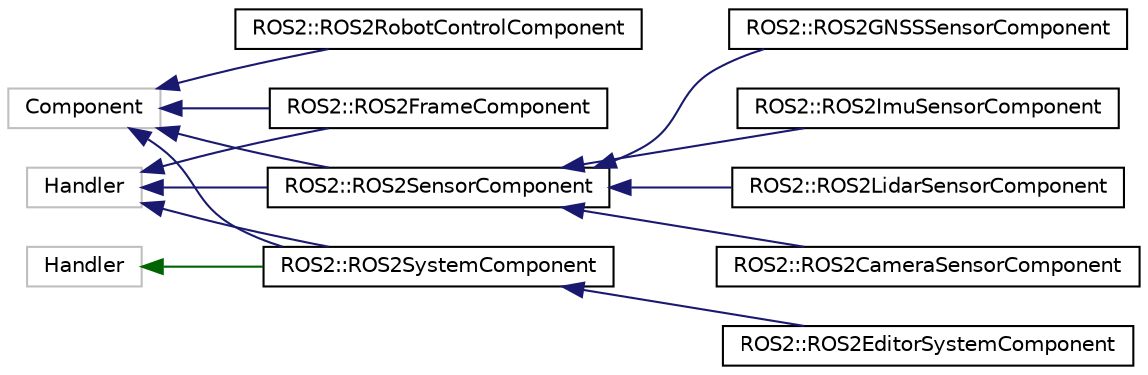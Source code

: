 digraph "Graphical Class Hierarchy"
{
 // LATEX_PDF_SIZE
  edge [fontname="Helvetica",fontsize="10",labelfontname="Helvetica",labelfontsize="10"];
  node [fontname="Helvetica",fontsize="10",shape=record];
  rankdir="LR";
  Node48 [label="Component",height=0.2,width=0.4,color="grey75", fillcolor="white", style="filled",tooltip=" "];
  Node48 -> Node32 [dir="back",color="midnightblue",fontsize="10",style="solid",fontname="Helvetica"];
  Node32 [label="ROS2::ROS2FrameComponent",height=0.2,width=0.4,color="black", fillcolor="white", style="filled",URL="$class_r_o_s2_1_1_r_o_s2_frame_component.html",tooltip=" "];
  Node48 -> Node49 [dir="back",color="midnightblue",fontsize="10",style="solid",fontname="Helvetica"];
  Node49 [label="ROS2::ROS2RobotControlComponent",height=0.2,width=0.4,color="black", fillcolor="white", style="filled",URL="$class_r_o_s2_1_1_r_o_s2_robot_control_component.html",tooltip=" "];
  Node48 -> Node33 [dir="back",color="midnightblue",fontsize="10",style="solid",fontname="Helvetica"];
  Node33 [label="ROS2::ROS2SensorComponent",height=0.2,width=0.4,color="black", fillcolor="white", style="filled",URL="$class_r_o_s2_1_1_r_o_s2_sensor_component.html",tooltip=" "];
  Node33 -> Node34 [dir="back",color="midnightblue",fontsize="10",style="solid",fontname="Helvetica"];
  Node34 [label="ROS2::ROS2CameraSensorComponent",height=0.2,width=0.4,color="black", fillcolor="white", style="filled",URL="$class_r_o_s2_1_1_r_o_s2_camera_sensor_component.html",tooltip=" "];
  Node33 -> Node35 [dir="back",color="midnightblue",fontsize="10",style="solid",fontname="Helvetica"];
  Node35 [label="ROS2::ROS2GNSSSensorComponent",height=0.2,width=0.4,color="black", fillcolor="white", style="filled",URL="$class_r_o_s2_1_1_r_o_s2_g_n_s_s_sensor_component.html",tooltip=" "];
  Node33 -> Node36 [dir="back",color="midnightblue",fontsize="10",style="solid",fontname="Helvetica"];
  Node36 [label="ROS2::ROS2ImuSensorComponent",height=0.2,width=0.4,color="black", fillcolor="white", style="filled",URL="$class_r_o_s2_1_1_r_o_s2_imu_sensor_component.html",tooltip=" "];
  Node33 -> Node37 [dir="back",color="midnightblue",fontsize="10",style="solid",fontname="Helvetica"];
  Node37 [label="ROS2::ROS2LidarSensorComponent",height=0.2,width=0.4,color="black", fillcolor="white", style="filled",URL="$class_r_o_s2_1_1_r_o_s2_lidar_sensor_component.html",tooltip=" "];
  Node48 -> Node0 [dir="back",color="midnightblue",fontsize="10",style="solid",fontname="Helvetica"];
  Node0 [label="ROS2::ROS2SystemComponent",height=0.2,width=0.4,color="black", fillcolor="white", style="filled",URL="$class_r_o_s2_1_1_r_o_s2_system_component.html",tooltip="Central singleton-like System Component for ROS2 Gem."];
  Node0 -> Node1 [dir="back",color="midnightblue",fontsize="10",style="solid",fontname="Helvetica"];
  Node1 [label="ROS2::ROS2EditorSystemComponent",height=0.2,width=0.4,color="black", fillcolor="white", style="filled",URL="$class_r_o_s2_1_1_r_o_s2_editor_system_component.html",tooltip="System component for ROS2 editor."];
  Node31 [label="Handler",height=0.2,width=0.4,color="grey75", fillcolor="white", style="filled",tooltip=" "];
  Node31 -> Node32 [dir="back",color="midnightblue",fontsize="10",style="solid",fontname="Helvetica"];
  Node31 -> Node33 [dir="back",color="midnightblue",fontsize="10",style="solid",fontname="Helvetica"];
  Node31 -> Node0 [dir="back",color="midnightblue",fontsize="10",style="solid",fontname="Helvetica"];
  Node28 [label="Handler",height=0.2,width=0.4,color="grey75", fillcolor="white", style="filled",tooltip=" "];
  Node28 -> Node0 [dir="back",color="darkgreen",fontsize="10",style="solid",fontname="Helvetica"];
}
